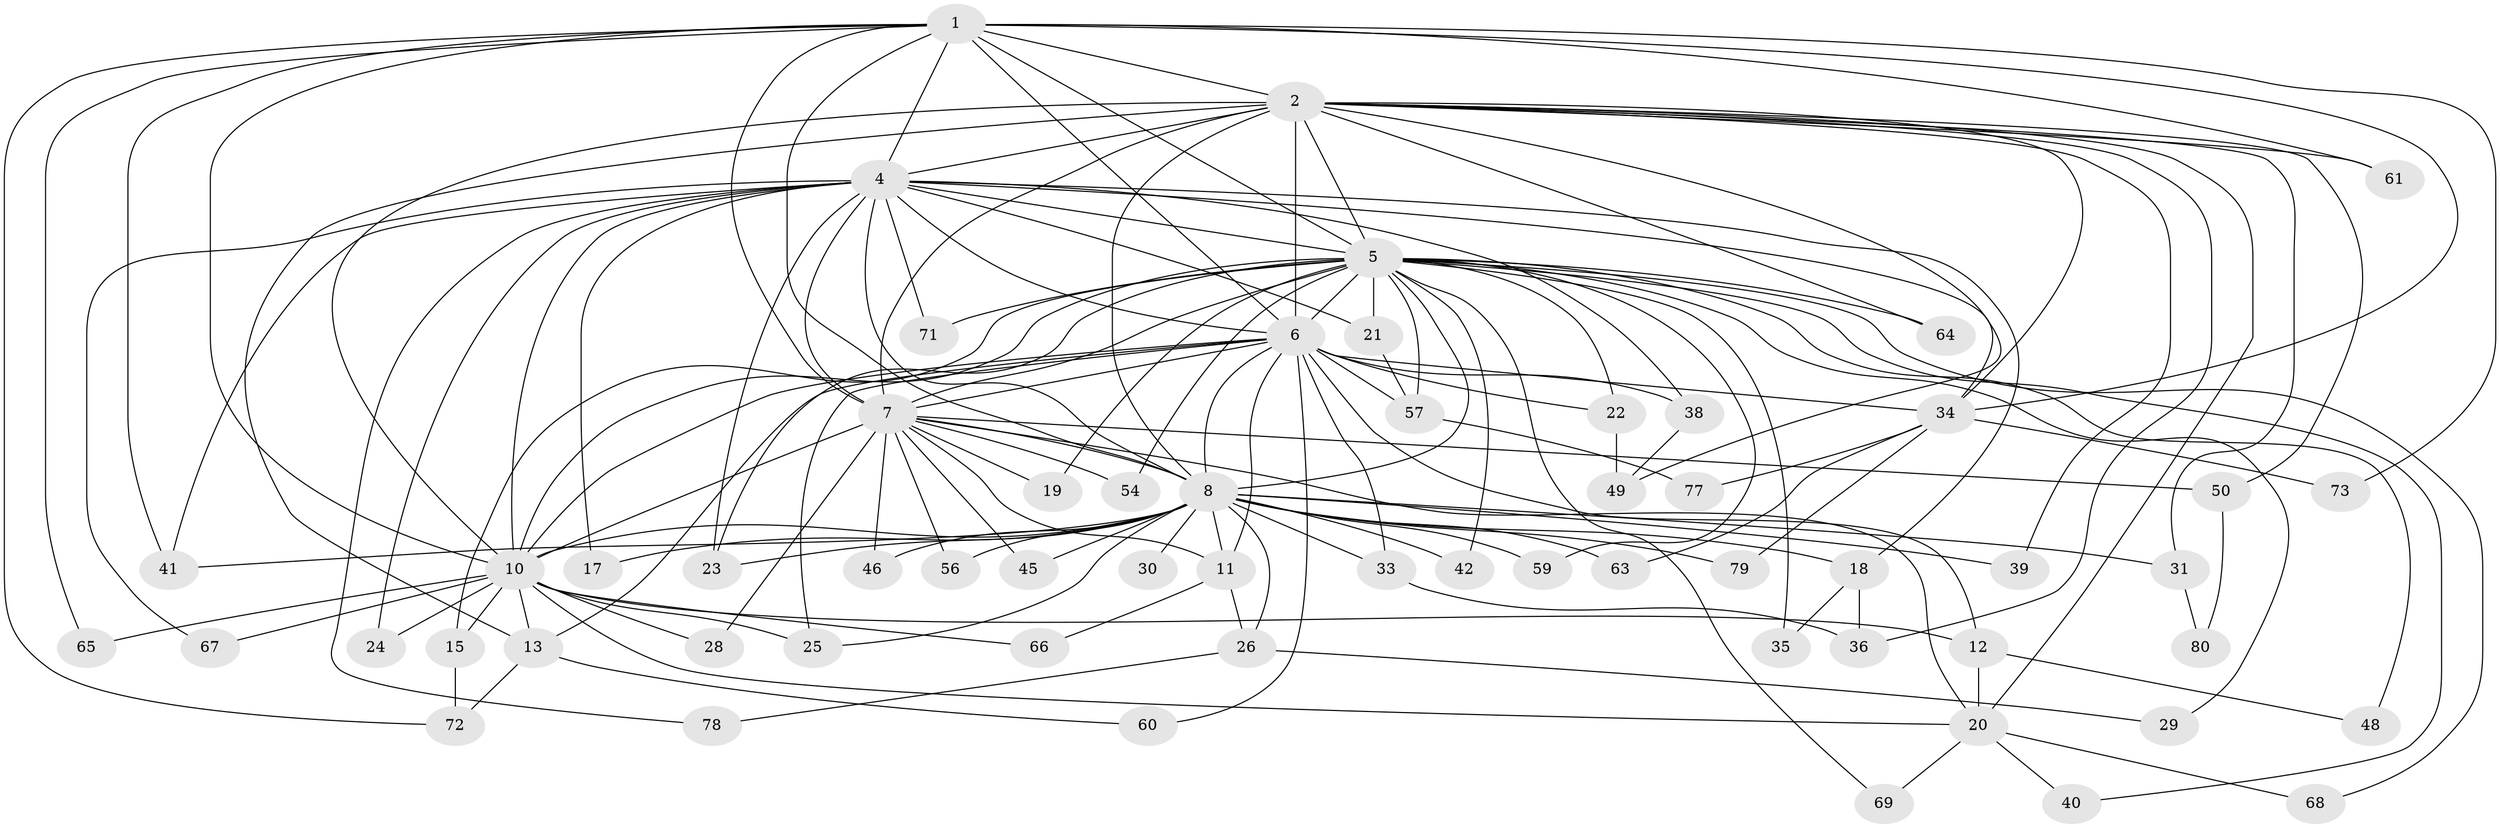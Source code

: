 // Generated by graph-tools (version 1.1) at 2025/51/02/27/25 19:51:43]
// undirected, 60 vertices, 144 edges
graph export_dot {
graph [start="1"]
  node [color=gray90,style=filled];
  1 [super="+43"];
  2 [super="+3"];
  4 [super="+62"];
  5 [super="+16"];
  6 [super="+51"];
  7 [super="+37"];
  8 [super="+9"];
  10 [super="+32"];
  11 [super="+44"];
  12 [super="+76"];
  13 [super="+14"];
  15;
  17;
  18;
  19;
  20 [super="+52"];
  21;
  22;
  23 [super="+27"];
  24;
  25 [super="+58"];
  26;
  28;
  29;
  30;
  31;
  33;
  34 [super="+47"];
  35;
  36 [super="+70"];
  38;
  39;
  40;
  41 [super="+55"];
  42;
  45;
  46;
  48;
  49 [super="+53"];
  50;
  54;
  56;
  57 [super="+74"];
  59;
  60;
  61;
  63;
  64;
  65;
  66;
  67;
  68;
  69;
  71;
  72 [super="+75"];
  73;
  77;
  78;
  79;
  80;
  1 -- 2 [weight=2];
  1 -- 4;
  1 -- 5;
  1 -- 6 [weight=2];
  1 -- 7;
  1 -- 8 [weight=2];
  1 -- 10;
  1 -- 34;
  1 -- 41;
  1 -- 61;
  1 -- 65;
  1 -- 73;
  1 -- 72;
  2 -- 4 [weight=2];
  2 -- 5 [weight=3];
  2 -- 6 [weight=2];
  2 -- 7 [weight=2];
  2 -- 8 [weight=4];
  2 -- 10 [weight=2];
  2 -- 50;
  2 -- 34;
  2 -- 64;
  2 -- 39;
  2 -- 49;
  2 -- 20;
  2 -- 61;
  2 -- 31;
  2 -- 36;
  2 -- 13;
  4 -- 5;
  4 -- 6;
  4 -- 7 [weight=2];
  4 -- 8 [weight=2];
  4 -- 10;
  4 -- 17;
  4 -- 18;
  4 -- 21;
  4 -- 23;
  4 -- 24;
  4 -- 34 [weight=2];
  4 -- 38;
  4 -- 67;
  4 -- 71;
  4 -- 78;
  4 -- 41;
  5 -- 6;
  5 -- 7;
  5 -- 8 [weight=2];
  5 -- 10;
  5 -- 15;
  5 -- 19;
  5 -- 21;
  5 -- 22;
  5 -- 23;
  5 -- 29;
  5 -- 35;
  5 -- 40;
  5 -- 42;
  5 -- 48;
  5 -- 54;
  5 -- 57;
  5 -- 59;
  5 -- 64;
  5 -- 68;
  5 -- 69;
  5 -- 71;
  6 -- 7;
  6 -- 8 [weight=2];
  6 -- 10;
  6 -- 11;
  6 -- 12;
  6 -- 13;
  6 -- 22;
  6 -- 33;
  6 -- 38;
  6 -- 60;
  6 -- 34;
  6 -- 57;
  6 -- 25;
  7 -- 8 [weight=2];
  7 -- 10 [weight=2];
  7 -- 11;
  7 -- 19;
  7 -- 20;
  7 -- 28;
  7 -- 45;
  7 -- 46;
  7 -- 50;
  7 -- 54;
  7 -- 56;
  8 -- 10 [weight=2];
  8 -- 17;
  8 -- 18;
  8 -- 45;
  8 -- 46;
  8 -- 79;
  8 -- 25;
  8 -- 26;
  8 -- 30;
  8 -- 31;
  8 -- 33;
  8 -- 39;
  8 -- 41;
  8 -- 42;
  8 -- 56;
  8 -- 59;
  8 -- 63;
  8 -- 11;
  8 -- 23;
  10 -- 12;
  10 -- 13;
  10 -- 15;
  10 -- 24;
  10 -- 25;
  10 -- 28;
  10 -- 65;
  10 -- 66;
  10 -- 20;
  10 -- 67;
  11 -- 26;
  11 -- 66;
  12 -- 48;
  12 -- 20;
  13 -- 60;
  13 -- 72;
  15 -- 72;
  18 -- 35;
  18 -- 36;
  20 -- 40;
  20 -- 68;
  20 -- 69;
  21 -- 57;
  22 -- 49;
  26 -- 29;
  26 -- 78;
  31 -- 80;
  33 -- 36;
  34 -- 63;
  34 -- 73;
  34 -- 77;
  34 -- 79;
  38 -- 49;
  50 -- 80;
  57 -- 77;
}
